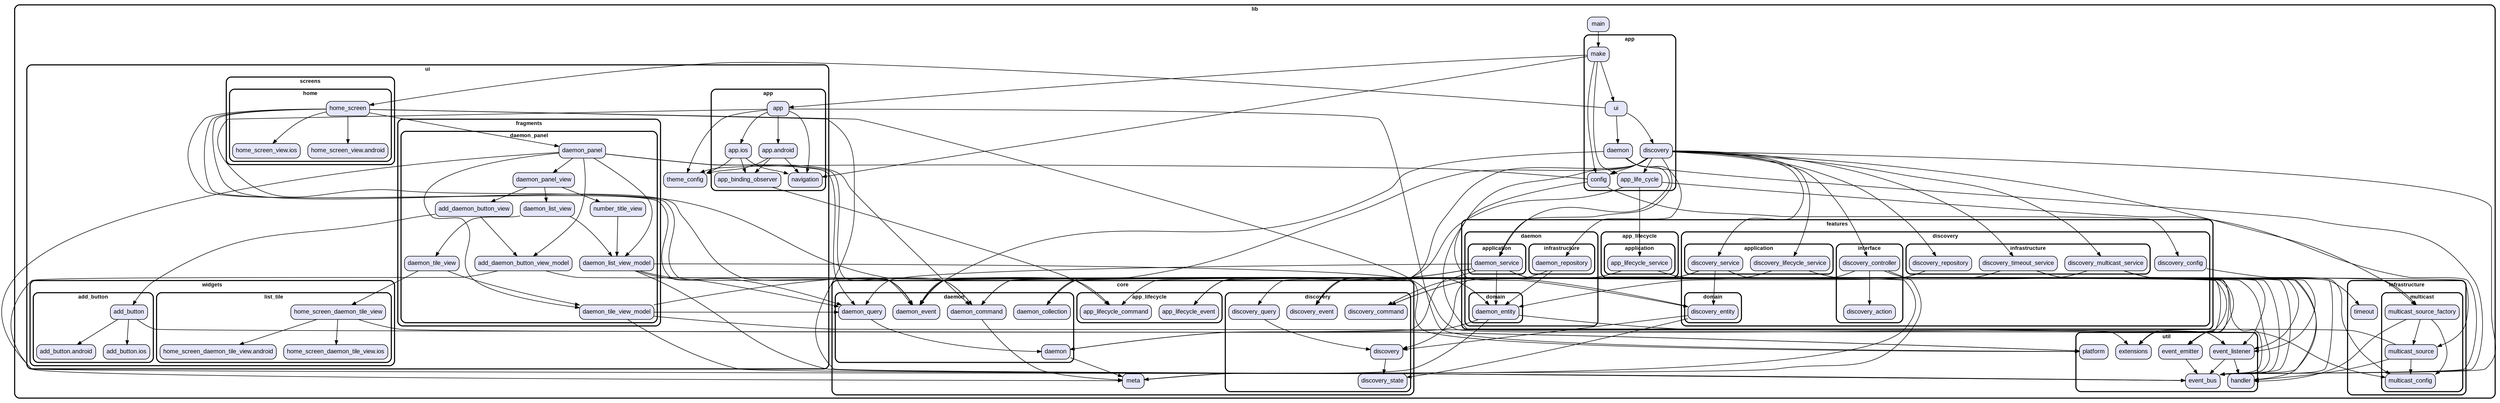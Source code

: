 digraph "" {
  graph [style=rounded fontname="Arial Black" fontsize=13 penwidth=2.6];
  node [shape=rect style="filled,rounded" fontname=Arial fontsize=15 fillcolor=Lavender penwidth=1.3];
  edge [penwidth=1.3];
  "/ui/fragments/daemon_panel/daemon_tile_view.dart" [label="daemon_tile_view"];
  "/ui/fragments/daemon_panel/daemon_list_view.dart" [label="daemon_list_view"];
  "/ui/fragments/daemon_panel/daemon_panel.dart" [label="daemon_panel"];
  "/ui/fragments/daemon_panel/add_daemon_button_view_model.dart" [label="add_daemon_button_view_model"];
  "/ui/fragments/daemon_panel/daemon_tile_view_model.dart" [label="daemon_tile_view_model"];
  "/ui/fragments/daemon_panel/daemon_panel_view.dart" [label="daemon_panel_view"];
  "/ui/fragments/daemon_panel/add_daemon_button_view.dart" [label="add_daemon_button_view"];
  "/ui/fragments/daemon_panel/daemon_list_view_model.dart" [label="daemon_list_view_model"];
  "/ui/fragments/daemon_panel/number_title_view.dart" [label="number_title_view"];
  "/ui/app/app.android.dart" [label="app.android"];
  "/ui/app/app_binding_observer.dart" [label="app_binding_observer"];
  "/ui/app/app.ios.dart" [label="app.ios"];
  "/ui/app/navigation.dart" [label="navigation"];
  "/ui/app/app.dart" [label="app"];
  "/ui/screens/home/home_screen_view.android.dart" [label="home_screen_view.android"];
  "/ui/screens/home/home_screen_view.ios.dart" [label="home_screen_view.ios"];
  "/ui/screens/home/home_screen.dart" [label="home_screen"];
  "/ui/theme_config.dart" [label="theme_config"];
  "/ui/widgets/list_tile/home_screen_daemon_tile_view.ios.dart" [label="home_screen_daemon_tile_view.ios"];
  "/ui/widgets/list_tile/home_screen_daemon_tile_view.android.dart" [label="home_screen_daemon_tile_view.android"];
  "/ui/widgets/list_tile/home_screen_daemon_tile_view.dart" [label="home_screen_daemon_tile_view"];
  "/ui/widgets/add_button/add_button.dart" [label="add_button"];
  "/ui/widgets/add_button/add_button.ios.dart" [label="add_button.ios"];
  "/ui/widgets/add_button/add_button.android.dart" [label="add_button.android"];
  "/core/meta.dart" [label="meta"];
  "/core/discovery/discovery_state.dart" [label="discovery_state"];
  "/core/discovery/discovery_query.dart" [label="discovery_query"];
  "/core/discovery/discovery_event.dart" [label="discovery_event"];
  "/core/discovery/discovery_command.dart" [label="discovery_command"];
  "/core/discovery/discovery.dart" [label="discovery"];
  "/core/daemon/daemon.dart" [label="daemon"];
  "/core/daemon/daemon_query.dart" [label="daemon_query"];
  "/core/daemon/daemon_event.dart" [label="daemon_event"];
  "/core/daemon/daemon_collection.dart" [label="daemon_collection"];
  "/core/daemon/daemon_command.dart" [label="daemon_command"];
  "/core/app_lifecycle/app_lifecycle_command.dart" [label="app_lifecycle_command"];
  "/core/app_lifecycle/app_lifecycle_event.dart" [label="app_lifecycle_event"];
  "/app/daemon.dart" [label="daemon"];
  "/app/ui.dart" [label="ui"];
  "/app/config.dart" [label="config"];
  "/app/app_life_cycle.dart" [label="app_life_cycle"];
  "/app/discovery.dart" [label="discovery"];
  "/app/make.dart" [label="make"];
  "/util/handler.dart" [label="handler"];
  "/util/event_bus.dart" [label="event_bus"];
  "/util/extensions.dart" [label="extensions"];
  "/util/event_emitter.dart" [label="event_emitter"];
  "/util/platform.dart" [label="platform"];
  "/util/event_listener.dart" [label="event_listener"];
  "/features/discovery/interface/discovery_controller.dart" [label="discovery_controller"];
  "/features/discovery/interface/discovery_action.dart" [label="discovery_action"];
  "/features/discovery/discovery_config.dart" [label="discovery_config"];
  "/features/discovery/application/discovery_lifecycle_service.dart" [label="discovery_lifecycle_service"];
  "/features/discovery/application/discovery_service.dart" [label="discovery_service"];
  "/features/discovery/infrastructure/discovery_repository.dart" [label="discovery_repository"];
  "/features/discovery/infrastructure/discovery_multicast_service.dart" [label="discovery_multicast_service"];
  "/features/discovery/infrastructure/discovery_timeout_service.dart" [label="discovery_timeout_service"];
  "/features/discovery/domain/discovery_entity.dart" [label="discovery_entity"];
  "/features/daemon/application/daemon_service.dart" [label="daemon_service"];
  "/features/daemon/infrastructure/daemon_repository.dart" [label="daemon_repository"];
  "/features/daemon/domain/daemon_entity.dart" [label="daemon_entity"];
  "/features/app_lifecycle/application/app_lifecycle_service.dart" [label="app_lifecycle_service"];
  "/main.dart" [label="main"];
  "/infrastructure/multicast/multicast_source_factory.dart" [label="multicast_source_factory"];
  "/infrastructure/multicast/multicast_source.dart" [label="multicast_source"];
  "/infrastructure/multicast/multicast_config.dart" [label="multicast_config"];
  "/infrastructure/timeout.dart" [label="timeout"];
  subgraph "cluster~" {
    label="lib";
    "/main.dart";
    subgraph "cluster~/ui" {
      label="ui";
      "/ui/theme_config.dart";
      subgraph "cluster~/ui/fragments" {
        label="fragments";
        subgraph "cluster~/ui/fragments/daemon_panel" {
          label="daemon_panel";
          "/ui/fragments/daemon_panel/daemon_tile_view.dart";
          "/ui/fragments/daemon_panel/daemon_list_view.dart";
          "/ui/fragments/daemon_panel/daemon_panel.dart";
          "/ui/fragments/daemon_panel/add_daemon_button_view_model.dart";
          "/ui/fragments/daemon_panel/daemon_tile_view_model.dart";
          "/ui/fragments/daemon_panel/daemon_panel_view.dart";
          "/ui/fragments/daemon_panel/add_daemon_button_view.dart";
          "/ui/fragments/daemon_panel/daemon_list_view_model.dart";
          "/ui/fragments/daemon_panel/number_title_view.dart";
        }
      }
      subgraph "cluster~/ui/app" {
        label="app";
        "/ui/app/app.android.dart";
        "/ui/app/app_binding_observer.dart";
        "/ui/app/app.ios.dart";
        "/ui/app/navigation.dart";
        "/ui/app/app.dart";
      }
      subgraph "cluster~/ui/screens" {
        label="screens";
        subgraph "cluster~/ui/screens/home" {
          label="home";
          "/ui/screens/home/home_screen_view.android.dart";
          "/ui/screens/home/home_screen_view.ios.dart";
          "/ui/screens/home/home_screen.dart";
        }
      }
      subgraph "cluster~/ui/widgets" {
        label="widgets";
        subgraph "cluster~/ui/widgets/list_tile" {
          label="list_tile";
          "/ui/widgets/list_tile/home_screen_daemon_tile_view.ios.dart";
          "/ui/widgets/list_tile/home_screen_daemon_tile_view.android.dart";
          "/ui/widgets/list_tile/home_screen_daemon_tile_view.dart";
        }
        subgraph "cluster~/ui/widgets/add_button" {
          label="add_button";
          "/ui/widgets/add_button/add_button.dart";
          "/ui/widgets/add_button/add_button.ios.dart";
          "/ui/widgets/add_button/add_button.android.dart";
        }
      }
    }
    subgraph "cluster~/core" {
      label="core";
      "/core/meta.dart";
      subgraph "cluster~/core/discovery" {
        label="discovery";
        "/core/discovery/discovery_state.dart";
        "/core/discovery/discovery_query.dart";
        "/core/discovery/discovery_event.dart";
        "/core/discovery/discovery_command.dart";
        "/core/discovery/discovery.dart";
      }
      subgraph "cluster~/core/daemon" {
        label="daemon";
        "/core/daemon/daemon.dart";
        "/core/daemon/daemon_query.dart";
        "/core/daemon/daemon_event.dart";
        "/core/daemon/daemon_collection.dart";
        "/core/daemon/daemon_command.dart";
      }
      subgraph "cluster~/core/app_lifecycle" {
        label="app_lifecycle";
        "/core/app_lifecycle/app_lifecycle_command.dart";
        "/core/app_lifecycle/app_lifecycle_event.dart";
      }
    }
    subgraph "cluster~/app" {
      label="app";
      "/app/daemon.dart";
      "/app/ui.dart";
      "/app/config.dart";
      "/app/app_life_cycle.dart";
      "/app/discovery.dart";
      "/app/make.dart";
    }
    subgraph "cluster~/util" {
      label="util";
      "/util/handler.dart";
      "/util/event_bus.dart";
      "/util/extensions.dart";
      "/util/event_emitter.dart";
      "/util/platform.dart";
      "/util/event_listener.dart";
    }
    subgraph "cluster~/features" {
      label="features";
      subgraph "cluster~/features/discovery" {
        label="discovery";
        "/features/discovery/discovery_config.dart";
        subgraph "cluster~/features/discovery/interface" {
          label="interface";
          "/features/discovery/interface/discovery_controller.dart";
          "/features/discovery/interface/discovery_action.dart";
        }
        subgraph "cluster~/features/discovery/application" {
          label="application";
          "/features/discovery/application/discovery_lifecycle_service.dart";
          "/features/discovery/application/discovery_service.dart";
        }
        subgraph "cluster~/features/discovery/infrastructure" {
          label="infrastructure";
          "/features/discovery/infrastructure/discovery_repository.dart";
          "/features/discovery/infrastructure/discovery_multicast_service.dart";
          "/features/discovery/infrastructure/discovery_timeout_service.dart";
        }
        subgraph "cluster~/features/discovery/domain" {
          label="domain";
          "/features/discovery/domain/discovery_entity.dart";
        }
      }
      subgraph "cluster~/features/daemon" {
        label="daemon";
        subgraph "cluster~/features/daemon/application" {
          label="application";
          "/features/daemon/application/daemon_service.dart";
        }
        subgraph "cluster~/features/daemon/infrastructure" {
          label="infrastructure";
          "/features/daemon/infrastructure/daemon_repository.dart";
        }
        subgraph "cluster~/features/daemon/domain" {
          label="domain";
          "/features/daemon/domain/daemon_entity.dart";
        }
      }
      subgraph "cluster~/features/app_lifecycle" {
        label="app_lifecycle";
        subgraph "cluster~/features/app_lifecycle/application" {
          label="application";
          "/features/app_lifecycle/application/app_lifecycle_service.dart";
        }
      }
    }
    subgraph "cluster~/infrastructure" {
      label="infrastructure";
      "/infrastructure/timeout.dart";
      subgraph "cluster~/infrastructure/multicast" {
        label="multicast";
        "/infrastructure/multicast/multicast_source_factory.dart";
        "/infrastructure/multicast/multicast_source.dart";
        "/infrastructure/multicast/multicast_config.dart";
      }
    }
  }
  "/ui/fragments/daemon_panel/daemon_tile_view.dart" -> "/ui/fragments/daemon_panel/daemon_tile_view_model.dart";
  "/ui/fragments/daemon_panel/daemon_tile_view.dart" -> "/ui/widgets/list_tile/home_screen_daemon_tile_view.dart";
  "/ui/fragments/daemon_panel/daemon_list_view.dart" -> "/ui/fragments/daemon_panel/daemon_list_view_model.dart";
  "/ui/fragments/daemon_panel/daemon_list_view.dart" -> "/ui/fragments/daemon_panel/daemon_tile_view.dart";
  "/ui/fragments/daemon_panel/daemon_panel.dart" -> "/core/daemon/daemon_command.dart";
  "/ui/fragments/daemon_panel/daemon_panel.dart" -> "/core/daemon/daemon_event.dart";
  "/ui/fragments/daemon_panel/daemon_panel.dart" -> "/core/daemon/daemon_query.dart";
  "/ui/fragments/daemon_panel/daemon_panel.dart" -> "/ui/fragments/daemon_panel/add_daemon_button_view_model.dart";
  "/ui/fragments/daemon_panel/daemon_panel.dart" -> "/ui/fragments/daemon_panel/daemon_list_view_model.dart";
  "/ui/fragments/daemon_panel/daemon_panel.dart" -> "/ui/fragments/daemon_panel/daemon_panel_view.dart";
  "/ui/fragments/daemon_panel/daemon_panel.dart" -> "/ui/fragments/daemon_panel/daemon_tile_view_model.dart";
  "/ui/fragments/daemon_panel/daemon_panel.dart" -> "/util/event_bus.dart";
  "/ui/fragments/daemon_panel/add_daemon_button_view_model.dart" -> "/core/daemon/daemon_command.dart";
  "/ui/fragments/daemon_panel/add_daemon_button_view_model.dart" -> "/core/meta.dart";
  "/ui/fragments/daemon_panel/daemon_tile_view_model.dart" -> "/core/daemon/daemon_event.dart";
  "/ui/fragments/daemon_panel/daemon_tile_view_model.dart" -> "/core/daemon/daemon_query.dart";
  "/ui/fragments/daemon_panel/daemon_tile_view_model.dart" -> "/util/event_bus.dart";
  "/ui/fragments/daemon_panel/daemon_tile_view_model.dart" -> "/util/event_listener.dart";
  "/ui/fragments/daemon_panel/daemon_panel_view.dart" -> "/ui/fragments/daemon_panel/add_daemon_button_view.dart";
  "/ui/fragments/daemon_panel/daemon_panel_view.dart" -> "/ui/fragments/daemon_panel/daemon_list_view.dart";
  "/ui/fragments/daemon_panel/daemon_panel_view.dart" -> "/ui/fragments/daemon_panel/number_title_view.dart";
  "/ui/fragments/daemon_panel/add_daemon_button_view.dart" -> "/ui/widgets/add_button/add_button.dart";
  "/ui/fragments/daemon_panel/add_daemon_button_view.dart" -> "/ui/fragments/daemon_panel/add_daemon_button_view_model.dart";
  "/ui/fragments/daemon_panel/daemon_list_view_model.dart" -> "/core/daemon/daemon_event.dart";
  "/ui/fragments/daemon_panel/daemon_list_view_model.dart" -> "/core/daemon/daemon_query.dart";
  "/ui/fragments/daemon_panel/daemon_list_view_model.dart" -> "/util/event_bus.dart";
  "/ui/fragments/daemon_panel/daemon_list_view_model.dart" -> "/util/event_listener.dart";
  "/ui/fragments/daemon_panel/number_title_view.dart" -> "/ui/fragments/daemon_panel/daemon_list_view_model.dart";
  "/ui/app/app.android.dart" -> "/ui/app/app_binding_observer.dart";
  "/ui/app/app.android.dart" -> "/ui/app/navigation.dart";
  "/ui/app/app.android.dart" -> "/ui/theme_config.dart";
  "/ui/app/app_binding_observer.dart" -> "/core/app_lifecycle/app_lifecycle_command.dart";
  "/ui/app/app.ios.dart" -> "/ui/app/app_binding_observer.dart";
  "/ui/app/app.ios.dart" -> "/ui/app/navigation.dart";
  "/ui/app/app.ios.dart" -> "/ui/theme_config.dart";
  "/ui/app/app.dart" -> "/core/app_lifecycle/app_lifecycle_command.dart";
  "/ui/app/app.dart" -> "/ui/app/app.android.dart";
  "/ui/app/app.dart" -> "/ui/app/app.ios.dart";
  "/ui/app/app.dart" -> "/ui/app/navigation.dart";
  "/ui/app/app.dart" -> "/ui/theme_config.dart";
  "/ui/app/app.dart" -> "/util/platform.dart";
  "/ui/screens/home/home_screen.dart" -> "/core/daemon/daemon_command.dart";
  "/ui/screens/home/home_screen.dart" -> "/core/daemon/daemon_event.dart";
  "/ui/screens/home/home_screen.dart" -> "/core/daemon/daemon_query.dart";
  "/ui/screens/home/home_screen.dart" -> "/ui/screens/home/home_screen_view.android.dart";
  "/ui/screens/home/home_screen.dart" -> "/ui/screens/home/home_screen_view.ios.dart";
  "/ui/screens/home/home_screen.dart" -> "/ui/fragments/daemon_panel/daemon_panel.dart";
  "/ui/screens/home/home_screen.dart" -> "/util/event_bus.dart";
  "/ui/screens/home/home_screen.dart" -> "/util/platform.dart";
  "/ui/widgets/list_tile/home_screen_daemon_tile_view.dart" -> "/ui/widgets/list_tile/home_screen_daemon_tile_view.android.dart";
  "/ui/widgets/list_tile/home_screen_daemon_tile_view.dart" -> "/ui/widgets/list_tile/home_screen_daemon_tile_view.ios.dart";
  "/ui/widgets/list_tile/home_screen_daemon_tile_view.dart" -> "/util/platform.dart";
  "/ui/widgets/add_button/add_button.dart" -> "/ui/widgets/add_button/add_button.android.dart";
  "/ui/widgets/add_button/add_button.dart" -> "/ui/widgets/add_button/add_button.ios.dart";
  "/ui/widgets/add_button/add_button.dart" -> "/util/platform.dart";
  "/core/discovery/discovery_query.dart" -> "/core/discovery/discovery.dart";
  "/core/discovery/discovery.dart" -> "/core/discovery/discovery_state.dart";
  "/core/daemon/daemon.dart" -> "/core/meta.dart";
  "/core/daemon/daemon_query.dart" -> "/core/daemon/daemon.dart";
  "/core/daemon/daemon_collection.dart" -> "/features/daemon/domain/daemon_entity.dart";
  "/core/daemon/daemon_command.dart" -> "/core/meta.dart";
  "/app/daemon.dart" -> "/core/daemon/daemon_event.dart";
  "/app/daemon.dart" -> "/features/daemon/application/daemon_service.dart";
  "/app/daemon.dart" -> "/features/daemon/infrastructure/daemon_repository.dart";
  "/app/daemon.dart" -> "/util/event_bus.dart";
  "/app/ui.dart" -> "/app/daemon.dart";
  "/app/ui.dart" -> "/app/discovery.dart";
  "/app/ui.dart" -> "/ui/screens/home/home_screen.dart";
  "/app/config.dart" -> "/features/discovery/discovery_config.dart";
  "/app/config.dart" -> "/infrastructure/multicast/multicast_config.dart";
  "/app/config.dart" -> "/ui/theme_config.dart";
  "/app/app_life_cycle.dart" -> "/core/app_lifecycle/app_lifecycle_event.dart";
  "/app/app_life_cycle.dart" -> "/features/app_lifecycle/application/app_lifecycle_service.dart";
  "/app/app_life_cycle.dart" -> "/util/event_bus.dart";
  "/app/discovery.dart" -> "/app/app_life_cycle.dart";
  "/app/discovery.dart" -> "/app/config.dart";
  "/app/discovery.dart" -> "/core/daemon/daemon_event.dart";
  "/app/discovery.dart" -> "/core/discovery/discovery_event.dart";
  "/app/discovery.dart" -> "/features/daemon/application/daemon_service.dart";
  "/app/discovery.dart" -> "/features/discovery/application/discovery_lifecycle_service.dart";
  "/app/discovery.dart" -> "/features/discovery/application/discovery_service.dart";
  "/app/discovery.dart" -> "/features/discovery/domain/discovery_entity.dart";
  "/app/discovery.dart" -> "/features/discovery/infrastructure/discovery_multicast_service.dart";
  "/app/discovery.dart" -> "/features/discovery/infrastructure/discovery_repository.dart";
  "/app/discovery.dart" -> "/features/discovery/infrastructure/discovery_timeout_service.dart";
  "/app/discovery.dart" -> "/features/discovery/interface/discovery_controller.dart";
  "/app/discovery.dart" -> "/infrastructure/multicast/multicast_source_factory.dart";
  "/app/discovery.dart" -> "/util/event_bus.dart";
  "/app/make.dart" -> "/app/app_life_cycle.dart";
  "/app/make.dart" -> "/app/config.dart";
  "/app/make.dart" -> "/app/ui.dart";
  "/app/make.dart" -> "/ui/app/app.dart";
  "/app/make.dart" -> "/ui/app/navigation.dart";
  "/util/event_emitter.dart" -> "/util/event_bus.dart";
  "/util/event_listener.dart" -> "/util/event_bus.dart";
  "/util/event_listener.dart" -> "/util/handler.dart";
  "/features/discovery/interface/discovery_controller.dart" -> "/core/daemon/daemon_command.dart";
  "/features/discovery/interface/discovery_controller.dart" -> "/core/meta.dart";
  "/features/discovery/interface/discovery_controller.dart" -> "/features/discovery/interface/discovery_action.dart";
  "/features/discovery/interface/discovery_controller.dart" -> "/util/handler.dart";
  "/features/discovery/discovery_config.dart" -> "/infrastructure/multicast/multicast_config.dart";
  "/features/discovery/application/discovery_lifecycle_service.dart" -> "/core/app_lifecycle/app_lifecycle_event.dart";
  "/features/discovery/application/discovery_lifecycle_service.dart" -> "/core/discovery/discovery_command.dart";
  "/features/discovery/application/discovery_lifecycle_service.dart" -> "/util/event_bus.dart";
  "/features/discovery/application/discovery_lifecycle_service.dart" -> "/util/event_listener.dart";
  "/features/discovery/application/discovery_service.dart" -> "/core/discovery/discovery.dart";
  "/features/discovery/application/discovery_service.dart" -> "/core/discovery/discovery_command.dart";
  "/features/discovery/application/discovery_service.dart" -> "/core/discovery/discovery_event.dart";
  "/features/discovery/application/discovery_service.dart" -> "/core/discovery/discovery_query.dart";
  "/features/discovery/application/discovery_service.dart" -> "/features/discovery/domain/discovery_entity.dart";
  "/features/discovery/application/discovery_service.dart" -> "/util/event_bus.dart";
  "/features/discovery/application/discovery_service.dart" -> "/util/event_emitter.dart";
  "/features/discovery/application/discovery_service.dart" -> "/util/extensions.dart";
  "/features/discovery/infrastructure/discovery_repository.dart" -> "/core/daemon/daemon_collection.dart";
  "/features/discovery/infrastructure/discovery_repository.dart" -> "/features/daemon/domain/daemon_entity.dart";
  "/features/discovery/infrastructure/discovery_multicast_service.dart" -> "/core/discovery/discovery_command.dart";
  "/features/discovery/infrastructure/discovery_multicast_service.dart" -> "/core/discovery/discovery_event.dart";
  "/features/discovery/infrastructure/discovery_multicast_service.dart" -> "/infrastructure/multicast/multicast_source.dart";
  "/features/discovery/infrastructure/discovery_multicast_service.dart" -> "/infrastructure/multicast/multicast_source_factory.dart";
  "/features/discovery/infrastructure/discovery_multicast_service.dart" -> "/util/event_bus.dart";
  "/features/discovery/infrastructure/discovery_multicast_service.dart" -> "/util/event_listener.dart";
  "/features/discovery/infrastructure/discovery_timeout_service.dart" -> "/core/daemon/daemon_command.dart";
  "/features/discovery/infrastructure/discovery_timeout_service.dart" -> "/core/daemon/daemon_event.dart";
  "/features/discovery/infrastructure/discovery_timeout_service.dart" -> "/infrastructure/timeout.dart";
  "/features/discovery/infrastructure/discovery_timeout_service.dart" -> "/util/event_bus.dart";
  "/features/discovery/infrastructure/discovery_timeout_service.dart" -> "/util/event_listener.dart";
  "/features/discovery/domain/discovery_entity.dart" -> "/core/discovery/discovery.dart";
  "/features/discovery/domain/discovery_entity.dart" -> "/core/discovery/discovery_event.dart";
  "/features/discovery/domain/discovery_entity.dart" -> "/core/discovery/discovery_state.dart";
  "/features/daemon/application/daemon_service.dart" -> "/core/daemon/daemon.dart";
  "/features/daemon/application/daemon_service.dart" -> "/core/daemon/daemon_collection.dart";
  "/features/daemon/application/daemon_service.dart" -> "/core/daemon/daemon_command.dart";
  "/features/daemon/application/daemon_service.dart" -> "/core/daemon/daemon_event.dart";
  "/features/daemon/application/daemon_service.dart" -> "/core/daemon/daemon_query.dart";
  "/features/daemon/application/daemon_service.dart" -> "/core/meta.dart";
  "/features/daemon/application/daemon_service.dart" -> "/features/daemon/domain/daemon_entity.dart";
  "/features/daemon/application/daemon_service.dart" -> "/util/event_bus.dart";
  "/features/daemon/application/daemon_service.dart" -> "/util/event_emitter.dart";
  "/features/daemon/infrastructure/daemon_repository.dart" -> "/core/daemon/daemon_collection.dart";
  "/features/daemon/infrastructure/daemon_repository.dart" -> "/features/daemon/domain/daemon_entity.dart";
  "/features/daemon/domain/daemon_entity.dart" -> "/core/daemon/daemon.dart";
  "/features/daemon/domain/daemon_entity.dart" -> "/core/daemon/daemon_event.dart";
  "/features/daemon/domain/daemon_entity.dart" -> "/core/meta.dart";
  "/features/daemon/domain/daemon_entity.dart" -> "/util/extensions.dart";
  "/features/app_lifecycle/application/app_lifecycle_service.dart" -> "/core/app_lifecycle/app_lifecycle_command.dart";
  "/features/app_lifecycle/application/app_lifecycle_service.dart" -> "/core/app_lifecycle/app_lifecycle_event.dart";
  "/features/app_lifecycle/application/app_lifecycle_service.dart" -> "/util/event_bus.dart";
  "/features/app_lifecycle/application/app_lifecycle_service.dart" -> "/util/event_emitter.dart";
  "/main.dart" -> "/app/make.dart";
  "/infrastructure/multicast/multicast_source_factory.dart" -> "/infrastructure/multicast/multicast_config.dart";
  "/infrastructure/multicast/multicast_source_factory.dart" -> "/infrastructure/multicast/multicast_source.dart";
  "/infrastructure/multicast/multicast_source_factory.dart" -> "/util/handler.dart";
  "/infrastructure/multicast/multicast_source.dart" -> "/infrastructure/multicast/multicast_config.dart";
  "/infrastructure/multicast/multicast_source.dart" -> "/util/extensions.dart";
  "/infrastructure/multicast/multicast_source.dart" -> "/util/handler.dart";
}
